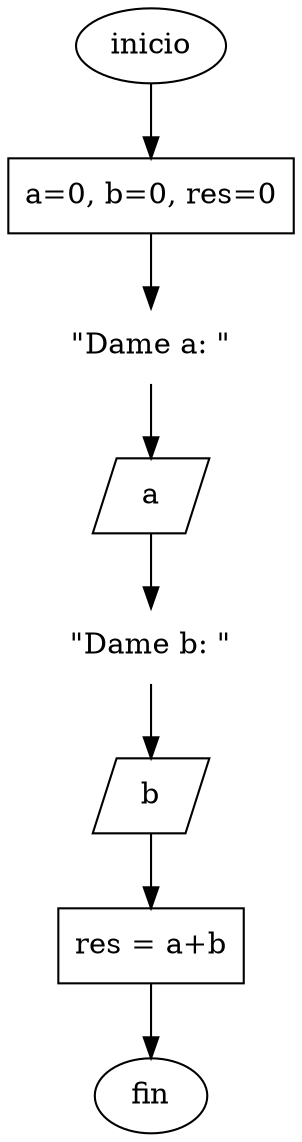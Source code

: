 digraph {
	0 [label=inicio shape=ellipse]
	2 [label="a=0, b=0, res=0" shape=box]
	0 -> 2
	4 [label="\"Dame a: \"" image="/home/david/Escritorio/handwritten-flowchart-with-cnn/flowchart_generator/assets/print.svg" shape=none]
	2 -> 4
	6 [label=a shape=parallelogram]
	4 -> 6
	8 [label="\"Dame b: \"" image="/home/david/Escritorio/handwritten-flowchart-with-cnn/flowchart_generator/assets/print.svg" shape=none]
	6 -> 8
	10 [label=b shape=parallelogram]
	8 -> 10
	12 [label="res = a+b" shape=box]
	10 -> 12
	16 [label=fin shape=ellipse]
	12 -> 16
}
